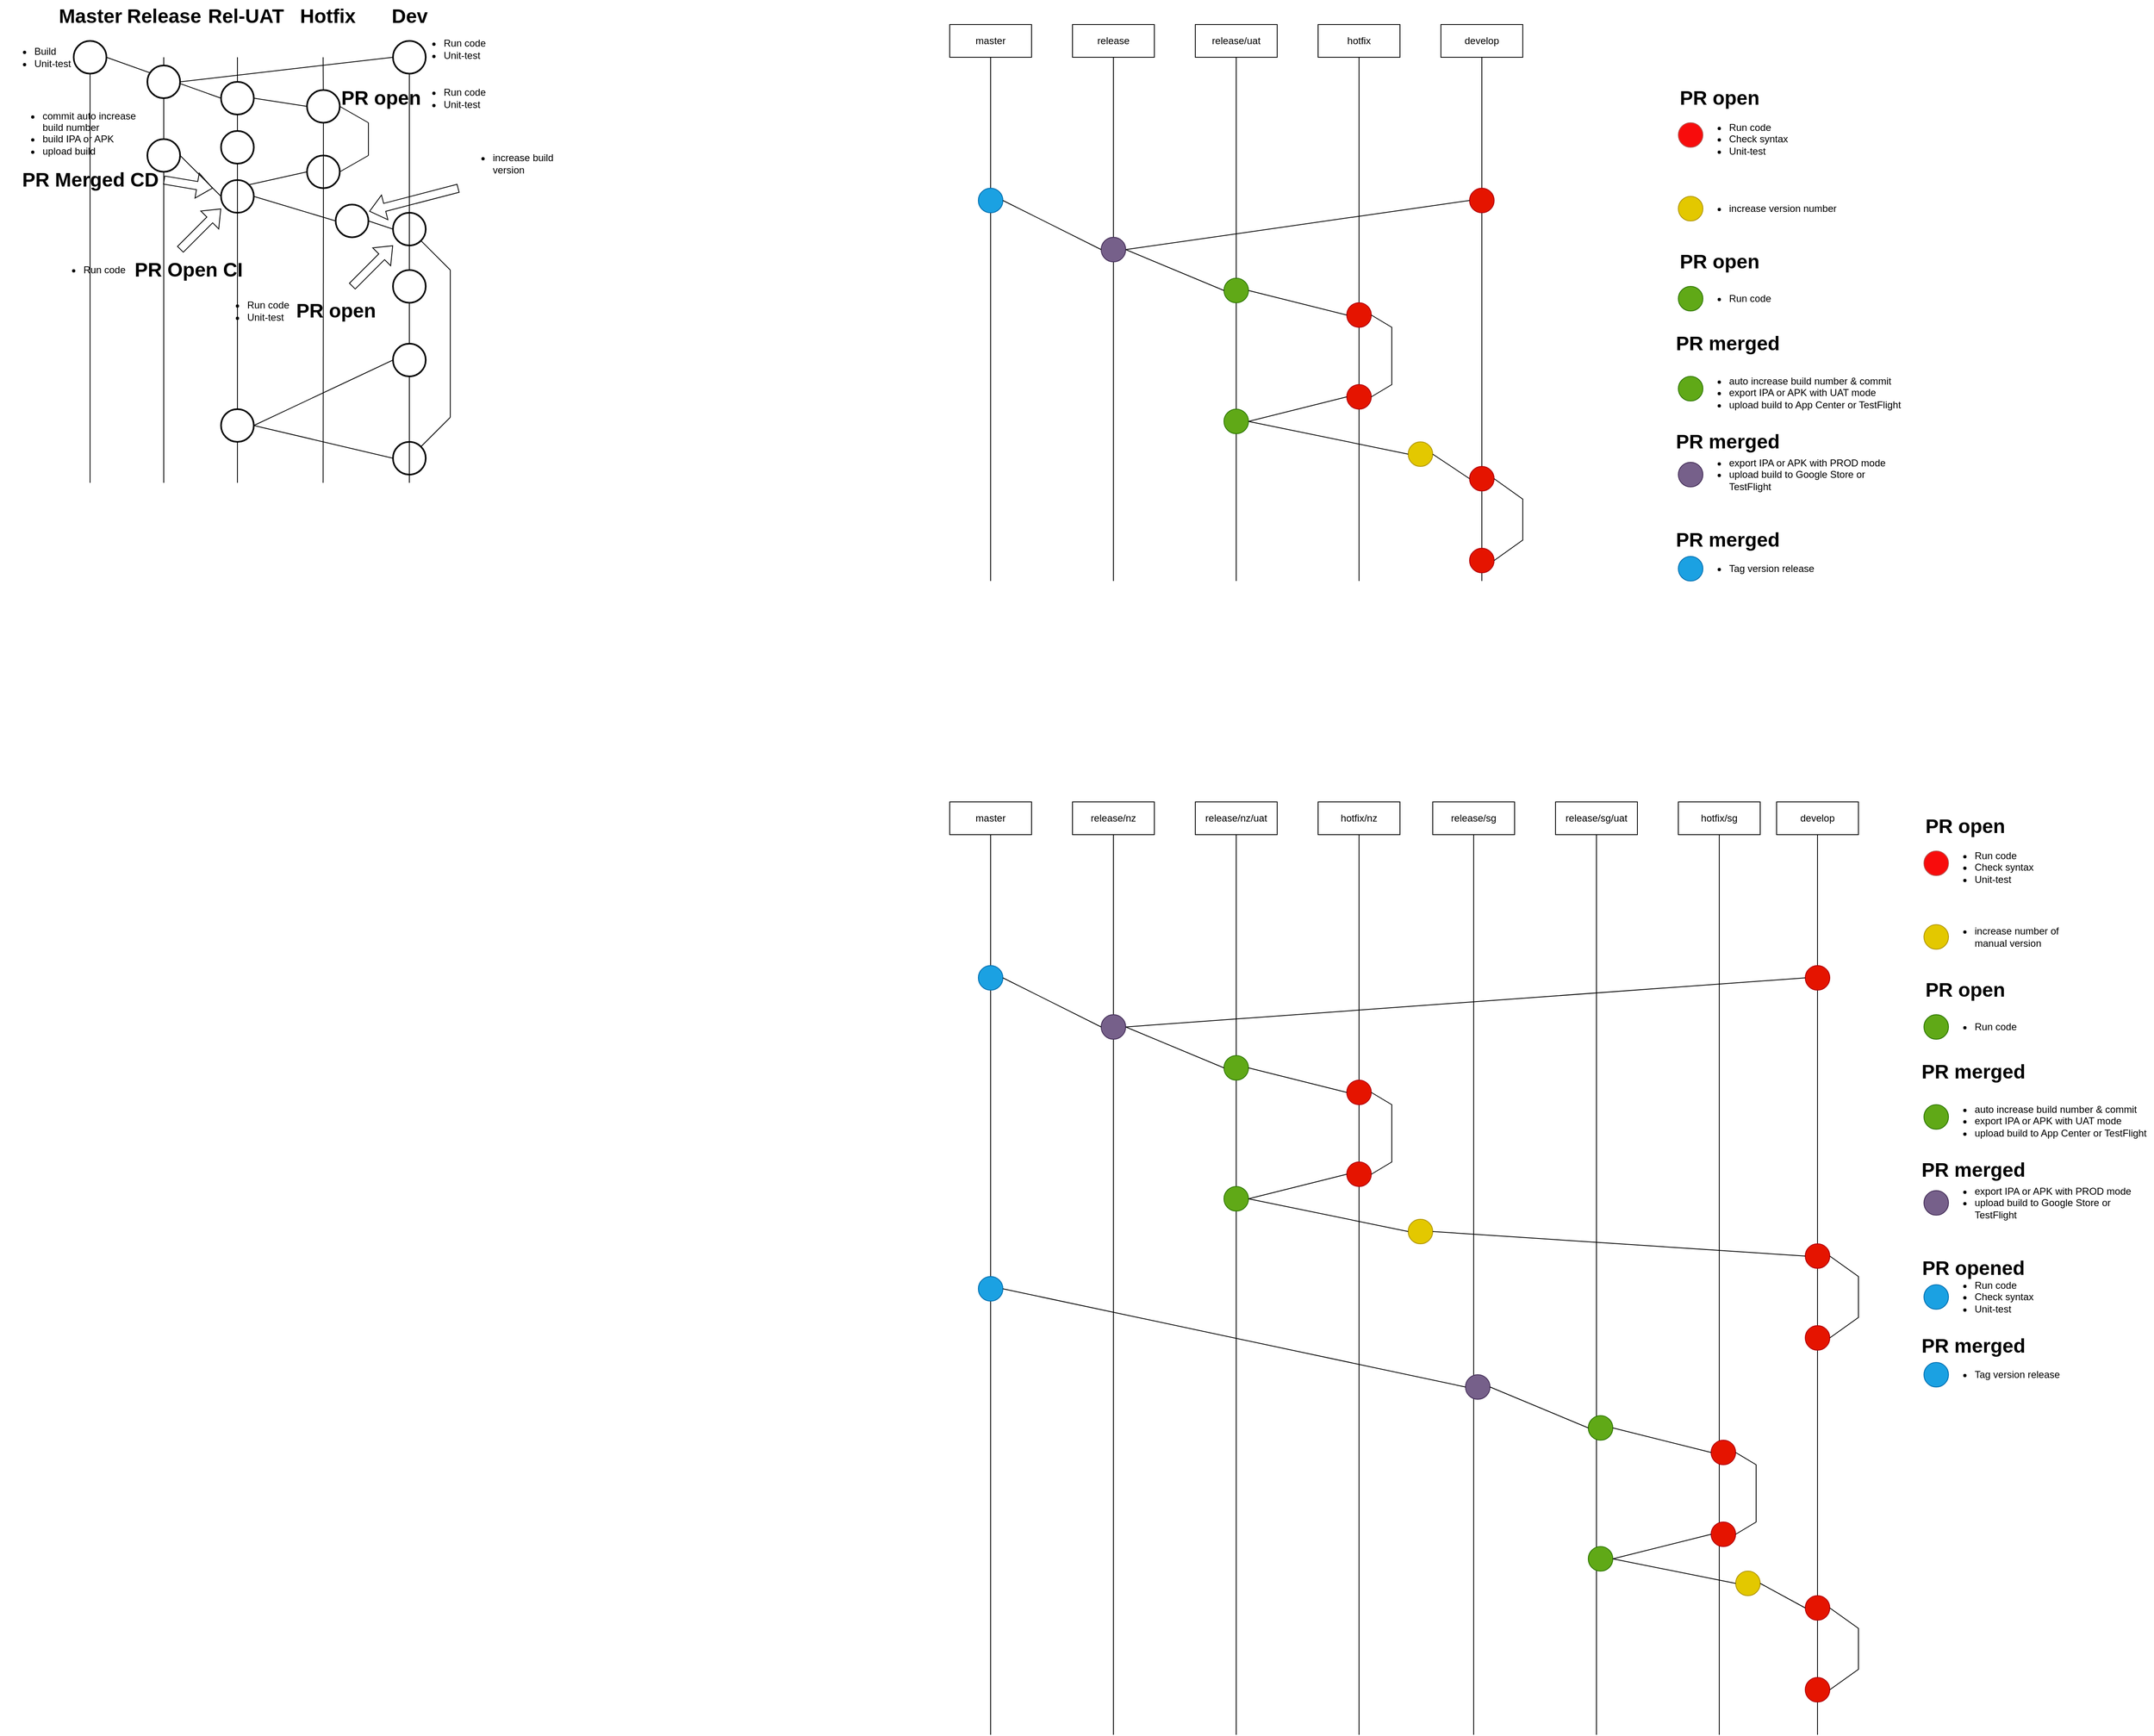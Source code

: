 <mxfile version="20.8.1" type="github">
  <diagram id="7olzs_kBj5gDj3YCIUBi" name="Page-1">
    <mxGraphModel dx="1580" dy="911" grid="1" gridSize="10" guides="1" tooltips="1" connect="1" arrows="1" fold="1" page="1" pageScale="1" pageWidth="850" pageHeight="1100" math="0" shadow="0">
      <root>
        <mxCell id="0" />
        <mxCell id="1" parent="0" />
        <mxCell id="zy03fbxR4LwcgkZKwgIC-2" value="" style="endArrow=none;html=1;rounded=0;startArrow=none;" edge="1" parent="1" source="zy03fbxR4LwcgkZKwgIC-43" target="zy03fbxR4LwcgkZKwgIC-47">
          <mxGeometry width="50" height="50" relative="1" as="geometry">
            <mxPoint x="530" y="720" as="sourcePoint" />
            <mxPoint x="530" y="200" as="targetPoint" />
          </mxGeometry>
        </mxCell>
        <mxCell id="zy03fbxR4LwcgkZKwgIC-3" value="" style="endArrow=none;html=1;rounded=0;" edge="1" parent="1">
          <mxGeometry width="50" height="50" relative="1" as="geometry">
            <mxPoint x="530" y="690" as="sourcePoint" />
            <mxPoint x="580" y="640" as="targetPoint" />
          </mxGeometry>
        </mxCell>
        <mxCell id="zy03fbxR4LwcgkZKwgIC-4" value="" style="endArrow=none;html=1;rounded=0;" edge="1" parent="1">
          <mxGeometry width="50" height="50" relative="1" as="geometry">
            <mxPoint x="580" y="640" as="sourcePoint" />
            <mxPoint x="580" y="460" as="targetPoint" />
          </mxGeometry>
        </mxCell>
        <mxCell id="zy03fbxR4LwcgkZKwgIC-5" value="" style="endArrow=none;html=1;rounded=0;startArrow=none;" edge="1" parent="1" source="zy03fbxR4LwcgkZKwgIC-22">
          <mxGeometry width="50" height="50" relative="1" as="geometry">
            <mxPoint x="580" y="460" as="sourcePoint" />
            <mxPoint x="530" y="410" as="targetPoint" />
          </mxGeometry>
        </mxCell>
        <mxCell id="zy03fbxR4LwcgkZKwgIC-6" value="Dev" style="text;strokeColor=none;fillColor=none;html=1;fontSize=24;fontStyle=1;verticalAlign=middle;align=center;" vertex="1" parent="1">
          <mxGeometry x="480" y="130" width="100" height="40" as="geometry" />
        </mxCell>
        <mxCell id="zy03fbxR4LwcgkZKwgIC-7" value="Release" style="text;strokeColor=none;fillColor=none;html=1;fontSize=24;fontStyle=1;verticalAlign=middle;align=center;" vertex="1" parent="1">
          <mxGeometry x="180" y="130" width="100" height="40" as="geometry" />
        </mxCell>
        <mxCell id="zy03fbxR4LwcgkZKwgIC-15" value="" style="strokeWidth=2;html=1;shape=mxgraph.flowchart.start_2;whiteSpace=wrap;" vertex="1" parent="1">
          <mxGeometry x="300" y="350" width="40" height="40" as="geometry" />
        </mxCell>
        <mxCell id="zy03fbxR4LwcgkZKwgIC-18" value="" style="endArrow=none;html=1;rounded=0;" edge="1" parent="1">
          <mxGeometry width="50" height="50" relative="1" as="geometry">
            <mxPoint x="320" y="720" as="sourcePoint" />
            <mxPoint x="320" y="200" as="targetPoint" />
          </mxGeometry>
        </mxCell>
        <mxCell id="zy03fbxR4LwcgkZKwgIC-17" value="" style="strokeWidth=2;html=1;shape=mxgraph.flowchart.start_2;whiteSpace=wrap;" vertex="1" parent="1">
          <mxGeometry x="300" y="230" width="40" height="40" as="geometry" />
        </mxCell>
        <mxCell id="zy03fbxR4LwcgkZKwgIC-20" value="Master" style="text;strokeColor=none;fillColor=none;html=1;fontSize=24;fontStyle=1;verticalAlign=middle;align=center;" vertex="1" parent="1">
          <mxGeometry x="90" y="130" width="100" height="40" as="geometry" />
        </mxCell>
        <mxCell id="zy03fbxR4LwcgkZKwgIC-23" value="" style="endArrow=none;html=1;rounded=0;entryX=0.855;entryY=0.855;entryDx=0;entryDy=0;entryPerimeter=0;" edge="1" parent="1" target="zy03fbxR4LwcgkZKwgIC-22">
          <mxGeometry width="50" height="50" relative="1" as="geometry">
            <mxPoint x="580" y="460" as="sourcePoint" />
            <mxPoint x="530" y="410" as="targetPoint" />
          </mxGeometry>
        </mxCell>
        <mxCell id="zy03fbxR4LwcgkZKwgIC-22" value="" style="strokeWidth=2;html=1;shape=mxgraph.flowchart.start_2;whiteSpace=wrap;" vertex="1" parent="1">
          <mxGeometry x="510" y="390" width="40" height="40" as="geometry" />
        </mxCell>
        <mxCell id="zy03fbxR4LwcgkZKwgIC-24" value="" style="shape=flexArrow;endArrow=classic;html=1;rounded=0;" edge="1" parent="1" target="zy03fbxR4LwcgkZKwgIC-22">
          <mxGeometry width="50" height="50" relative="1" as="geometry">
            <mxPoint x="460" y="480" as="sourcePoint" />
            <mxPoint x="425" y="430" as="targetPoint" />
          </mxGeometry>
        </mxCell>
        <mxCell id="zy03fbxR4LwcgkZKwgIC-25" value="" style="shape=flexArrow;endArrow=classic;html=1;rounded=0;" edge="1" parent="1">
          <mxGeometry width="50" height="50" relative="1" as="geometry">
            <mxPoint x="250" y="435" as="sourcePoint" />
            <mxPoint x="300" y="385" as="targetPoint" />
          </mxGeometry>
        </mxCell>
        <mxCell id="zy03fbxR4LwcgkZKwgIC-26" value="" style="shape=flexArrow;endArrow=classic;html=1;rounded=0;" edge="1" parent="1">
          <mxGeometry x="-0.9" y="25" width="50" height="50" relative="1" as="geometry">
            <mxPoint x="230" y="350" as="sourcePoint" />
            <mxPoint x="290" y="360" as="targetPoint" />
            <mxPoint as="offset" />
          </mxGeometry>
        </mxCell>
        <mxCell id="zy03fbxR4LwcgkZKwgIC-28" value="PR Open CI" style="text;strokeColor=none;fillColor=none;html=1;fontSize=24;fontStyle=1;verticalAlign=middle;align=center;" vertex="1" parent="1">
          <mxGeometry x="210" y="440" width="100" height="40" as="geometry" />
        </mxCell>
        <mxCell id="zy03fbxR4LwcgkZKwgIC-29" value="PR open" style="text;strokeColor=none;fillColor=none;html=1;fontSize=24;fontStyle=1;verticalAlign=middle;align=center;" vertex="1" parent="1">
          <mxGeometry x="390" y="490" width="100" height="40" as="geometry" />
        </mxCell>
        <mxCell id="zy03fbxR4LwcgkZKwgIC-30" value="PR Merged CD" style="text;strokeColor=none;fillColor=none;html=1;fontSize=24;fontStyle=1;verticalAlign=middle;align=center;" vertex="1" parent="1">
          <mxGeometry x="90" y="330" width="100" height="40" as="geometry" />
        </mxCell>
        <mxCell id="zy03fbxR4LwcgkZKwgIC-34" value="&lt;ul&gt;&lt;li&gt;Run code&lt;/li&gt;&lt;/ul&gt;" style="text;strokeColor=none;fillColor=none;html=1;whiteSpace=wrap;verticalAlign=middle;overflow=hidden;" vertex="1" parent="1">
          <mxGeometry x="90" y="420" width="100" height="80" as="geometry" />
        </mxCell>
        <mxCell id="zy03fbxR4LwcgkZKwgIC-35" value="&lt;ul&gt;&lt;li&gt;commit auto increase build number&lt;/li&gt;&lt;li&gt;build IPA or APK&amp;nbsp;&lt;/li&gt;&lt;li&gt;upload build&lt;/li&gt;&lt;/ul&gt;" style="text;strokeColor=none;fillColor=none;html=1;whiteSpace=wrap;verticalAlign=middle;overflow=hidden;" vertex="1" parent="1">
          <mxGeometry x="40" y="250" width="160" height="80" as="geometry" />
        </mxCell>
        <mxCell id="zy03fbxR4LwcgkZKwgIC-38" value="" style="endArrow=none;html=1;rounded=0;exitX=0;exitY=0.5;exitDx=0;exitDy=0;exitPerimeter=0;entryX=1;entryY=0.5;entryDx=0;entryDy=0;entryPerimeter=0;" edge="1" parent="1" source="zy03fbxR4LwcgkZKwgIC-72" target="zy03fbxR4LwcgkZKwgIC-15">
          <mxGeometry width="50" height="50" relative="1" as="geometry">
            <mxPoint x="405" y="400" as="sourcePoint" />
            <mxPoint x="450" y="350" as="targetPoint" />
          </mxGeometry>
        </mxCell>
        <mxCell id="zy03fbxR4LwcgkZKwgIC-39" value="" style="shape=flexArrow;endArrow=classic;html=1;rounded=0;entryX=1.025;entryY=0.208;entryDx=0;entryDy=0;entryPerimeter=0;" edge="1" parent="1" source="zy03fbxR4LwcgkZKwgIC-40" target="zy03fbxR4LwcgkZKwgIC-72">
          <mxGeometry width="50" height="50" relative="1" as="geometry">
            <mxPoint x="580" y="310" as="sourcePoint" />
            <mxPoint x="680" y="440" as="targetPoint" />
            <Array as="points">
              <mxPoint x="590" y="360" />
            </Array>
          </mxGeometry>
        </mxCell>
        <mxCell id="zy03fbxR4LwcgkZKwgIC-40" value="&lt;ul&gt;&lt;li&gt;increase build version&amp;nbsp;&lt;/li&gt;&lt;/ul&gt;" style="text;strokeColor=none;fillColor=none;html=1;whiteSpace=wrap;verticalAlign=middle;overflow=hidden;" vertex="1" parent="1">
          <mxGeometry x="590" y="290" width="140" height="80" as="geometry" />
        </mxCell>
        <mxCell id="zy03fbxR4LwcgkZKwgIC-41" value="" style="endArrow=none;html=1;rounded=0;entryX=0;entryY=0.5;entryDx=0;entryDy=0;entryPerimeter=0;exitX=1;exitY=0.5;exitDx=0;exitDy=0;exitPerimeter=0;" edge="1" parent="1" source="zy03fbxR4LwcgkZKwgIC-82" target="zy03fbxR4LwcgkZKwgIC-43">
          <mxGeometry width="50" height="50" relative="1" as="geometry">
            <mxPoint x="340" y="230" as="sourcePoint" />
            <mxPoint x="440" y="200" as="targetPoint" />
            <Array as="points" />
          </mxGeometry>
        </mxCell>
        <mxCell id="zy03fbxR4LwcgkZKwgIC-42" value="" style="endArrow=none;html=1;rounded=0;exitX=1;exitY=0.5;exitDx=0;exitDy=0;exitPerimeter=0;entryX=0;entryY=0.5;entryDx=0;entryDy=0;entryPerimeter=0;" edge="1" parent="1" source="zy03fbxR4LwcgkZKwgIC-45" target="zy03fbxR4LwcgkZKwgIC-17">
          <mxGeometry width="50" height="50" relative="1" as="geometry">
            <mxPoint x="200" y="200" as="sourcePoint" />
            <mxPoint x="300" y="230" as="targetPoint" />
          </mxGeometry>
        </mxCell>
        <mxCell id="zy03fbxR4LwcgkZKwgIC-44" value="" style="endArrow=none;html=1;rounded=0;startArrow=none;" edge="1" parent="1" source="zy03fbxR4LwcgkZKwgIC-54" target="zy03fbxR4LwcgkZKwgIC-43">
          <mxGeometry width="50" height="50" relative="1" as="geometry">
            <mxPoint x="530" y="720" as="sourcePoint" />
            <mxPoint x="530" y="200" as="targetPoint" />
          </mxGeometry>
        </mxCell>
        <mxCell id="zy03fbxR4LwcgkZKwgIC-43" value="" style="strokeWidth=2;html=1;shape=mxgraph.flowchart.start_2;whiteSpace=wrap;" vertex="1" parent="1">
          <mxGeometry x="510" y="180" width="40" height="40" as="geometry" />
        </mxCell>
        <mxCell id="zy03fbxR4LwcgkZKwgIC-46" value="" style="endArrow=none;html=1;rounded=0;" edge="1" parent="1" target="zy03fbxR4LwcgkZKwgIC-45">
          <mxGeometry width="50" height="50" relative="1" as="geometry">
            <mxPoint x="140" y="720" as="sourcePoint" />
            <mxPoint x="140" y="200" as="targetPoint" />
          </mxGeometry>
        </mxCell>
        <mxCell id="zy03fbxR4LwcgkZKwgIC-45" value="" style="strokeWidth=2;html=1;shape=mxgraph.flowchart.start_2;whiteSpace=wrap;" vertex="1" parent="1">
          <mxGeometry x="120" y="180" width="40" height="40" as="geometry" />
        </mxCell>
        <mxCell id="zy03fbxR4LwcgkZKwgIC-47" value="&lt;ul&gt;&lt;li&gt;Run code&lt;/li&gt;&lt;li&gt;Unit-test&lt;/li&gt;&lt;/ul&gt;" style="text;strokeColor=none;fillColor=none;html=1;whiteSpace=wrap;verticalAlign=middle;overflow=hidden;" vertex="1" parent="1">
          <mxGeometry x="530" y="150" width="100" height="80" as="geometry" />
        </mxCell>
        <mxCell id="zy03fbxR4LwcgkZKwgIC-52" value="" style="strokeWidth=2;html=1;shape=mxgraph.flowchart.start_2;whiteSpace=wrap;" vertex="1" parent="1">
          <mxGeometry x="510" y="670" width="40" height="40" as="geometry" />
        </mxCell>
        <mxCell id="zy03fbxR4LwcgkZKwgIC-53" value="" style="strokeWidth=2;html=1;shape=mxgraph.flowchart.start_2;whiteSpace=wrap;" vertex="1" parent="1">
          <mxGeometry x="300" y="630" width="40" height="40" as="geometry" />
        </mxCell>
        <mxCell id="zy03fbxR4LwcgkZKwgIC-55" value="" style="endArrow=none;html=1;rounded=0;" edge="1" parent="1" target="zy03fbxR4LwcgkZKwgIC-54">
          <mxGeometry width="50" height="50" relative="1" as="geometry">
            <mxPoint x="530" y="720" as="sourcePoint" />
            <mxPoint x="530" y="220" as="targetPoint" />
          </mxGeometry>
        </mxCell>
        <mxCell id="zy03fbxR4LwcgkZKwgIC-54" value="" style="strokeWidth=2;html=1;shape=mxgraph.flowchart.start_2;whiteSpace=wrap;" vertex="1" parent="1">
          <mxGeometry x="510" y="550" width="40" height="40" as="geometry" />
        </mxCell>
        <mxCell id="zy03fbxR4LwcgkZKwgIC-56" value="" style="strokeWidth=2;html=1;shape=mxgraph.flowchart.start_2;whiteSpace=wrap;" vertex="1" parent="1">
          <mxGeometry x="510" y="460" width="40" height="40" as="geometry" />
        </mxCell>
        <mxCell id="zy03fbxR4LwcgkZKwgIC-57" value="" style="endArrow=none;html=1;rounded=0;entryX=0;entryY=0.5;entryDx=0;entryDy=0;entryPerimeter=0;" edge="1" parent="1" target="zy03fbxR4LwcgkZKwgIC-52">
          <mxGeometry width="50" height="50" relative="1" as="geometry">
            <mxPoint x="340" y="650" as="sourcePoint" />
            <mxPoint x="410.711" y="650" as="targetPoint" />
          </mxGeometry>
        </mxCell>
        <mxCell id="zy03fbxR4LwcgkZKwgIC-58" value="" style="endArrow=none;html=1;rounded=0;exitX=1;exitY=0.5;exitDx=0;exitDy=0;exitPerimeter=0;entryX=0;entryY=0.5;entryDx=0;entryDy=0;entryPerimeter=0;" edge="1" parent="1" source="zy03fbxR4LwcgkZKwgIC-53" target="zy03fbxR4LwcgkZKwgIC-54">
          <mxGeometry width="50" height="50" relative="1" as="geometry">
            <mxPoint x="340" y="610" as="sourcePoint" />
            <mxPoint x="390" y="560" as="targetPoint" />
          </mxGeometry>
        </mxCell>
        <mxCell id="zy03fbxR4LwcgkZKwgIC-59" value="&lt;ul&gt;&lt;li&gt;Run code&lt;/li&gt;&lt;li&gt;Unit-test&lt;/li&gt;&lt;/ul&gt;" style="text;strokeColor=none;fillColor=none;html=1;whiteSpace=wrap;verticalAlign=middle;overflow=hidden;" vertex="1" parent="1">
          <mxGeometry x="290" y="470" width="100" height="80" as="geometry" />
        </mxCell>
        <mxCell id="zy03fbxR4LwcgkZKwgIC-61" value="" style="endArrow=none;html=1;rounded=0;startArrow=none;" edge="1" parent="1" source="zy03fbxR4LwcgkZKwgIC-67">
          <mxGeometry width="50" height="50" relative="1" as="geometry">
            <mxPoint x="424.67" y="720" as="sourcePoint" />
            <mxPoint x="424.67" y="200" as="targetPoint" />
          </mxGeometry>
        </mxCell>
        <mxCell id="zy03fbxR4LwcgkZKwgIC-62" value="Hotfix" style="text;strokeColor=none;fillColor=none;html=1;fontSize=24;fontStyle=1;verticalAlign=middle;align=center;" vertex="1" parent="1">
          <mxGeometry x="380" y="130" width="100" height="40" as="geometry" />
        </mxCell>
        <mxCell id="zy03fbxR4LwcgkZKwgIC-63" value="" style="endArrow=none;html=1;rounded=0;" edge="1" parent="1">
          <mxGeometry width="50" height="50" relative="1" as="geometry">
            <mxPoint x="424.67" y="720" as="sourcePoint" />
            <mxPoint x="424.979" y="420" as="targetPoint" />
          </mxGeometry>
        </mxCell>
        <mxCell id="zy03fbxR4LwcgkZKwgIC-64" value="" style="strokeWidth=2;html=1;shape=mxgraph.flowchart.start_2;whiteSpace=wrap;" vertex="1" parent="1">
          <mxGeometry x="405" y="320" width="40" height="40" as="geometry" />
        </mxCell>
        <mxCell id="zy03fbxR4LwcgkZKwgIC-65" value="" style="endArrow=none;html=1;rounded=0;exitX=0.855;exitY=0.145;exitDx=0;exitDy=0;exitPerimeter=0;entryX=0;entryY=0.5;entryDx=0;entryDy=0;entryPerimeter=0;" edge="1" parent="1" source="zy03fbxR4LwcgkZKwgIC-15" target="zy03fbxR4LwcgkZKwgIC-64">
          <mxGeometry width="50" height="50" relative="1" as="geometry">
            <mxPoint x="400" y="380" as="sourcePoint" />
            <mxPoint x="450" y="330" as="targetPoint" />
          </mxGeometry>
        </mxCell>
        <mxCell id="zy03fbxR4LwcgkZKwgIC-66" value="" style="endArrow=none;html=1;rounded=0;exitX=1;exitY=0.5;exitDx=0;exitDy=0;exitPerimeter=0;" edge="1" parent="1" source="zy03fbxR4LwcgkZKwgIC-64">
          <mxGeometry width="50" height="50" relative="1" as="geometry">
            <mxPoint x="445" y="340" as="sourcePoint" />
            <mxPoint x="480" y="320" as="targetPoint" />
          </mxGeometry>
        </mxCell>
        <mxCell id="zy03fbxR4LwcgkZKwgIC-68" value="" style="endArrow=none;html=1;rounded=0;startArrow=none;" edge="1" parent="1" target="zy03fbxR4LwcgkZKwgIC-67">
          <mxGeometry width="50" height="50" relative="1" as="geometry">
            <mxPoint x="425" y="420" as="sourcePoint" />
            <mxPoint x="424.67" y="200" as="targetPoint" />
          </mxGeometry>
        </mxCell>
        <mxCell id="zy03fbxR4LwcgkZKwgIC-67" value="" style="strokeWidth=2;html=1;shape=mxgraph.flowchart.start_2;whiteSpace=wrap;" vertex="1" parent="1">
          <mxGeometry x="405" y="240" width="40" height="40" as="geometry" />
        </mxCell>
        <mxCell id="zy03fbxR4LwcgkZKwgIC-69" value="" style="endArrow=none;html=1;rounded=0;" edge="1" parent="1">
          <mxGeometry width="50" height="50" relative="1" as="geometry">
            <mxPoint x="480" y="320" as="sourcePoint" />
            <mxPoint x="480" y="280" as="targetPoint" />
          </mxGeometry>
        </mxCell>
        <mxCell id="zy03fbxR4LwcgkZKwgIC-70" value="" style="endArrow=none;html=1;rounded=0;entryX=1;entryY=0.5;entryDx=0;entryDy=0;entryPerimeter=0;" edge="1" parent="1" target="zy03fbxR4LwcgkZKwgIC-67">
          <mxGeometry width="50" height="50" relative="1" as="geometry">
            <mxPoint x="480" y="280" as="sourcePoint" />
            <mxPoint x="530" y="230" as="targetPoint" />
          </mxGeometry>
        </mxCell>
        <mxCell id="zy03fbxR4LwcgkZKwgIC-72" value="" style="strokeWidth=2;html=1;shape=mxgraph.flowchart.start_2;whiteSpace=wrap;" vertex="1" parent="1">
          <mxGeometry x="440" y="380" width="40" height="40" as="geometry" />
        </mxCell>
        <mxCell id="zy03fbxR4LwcgkZKwgIC-73" value="" style="endArrow=none;html=1;rounded=0;exitX=0;exitY=0.5;exitDx=0;exitDy=0;exitPerimeter=0;entryX=1;entryY=0.5;entryDx=0;entryDy=0;entryPerimeter=0;" edge="1" parent="1" source="zy03fbxR4LwcgkZKwgIC-22" target="zy03fbxR4LwcgkZKwgIC-72">
          <mxGeometry width="50" height="50" relative="1" as="geometry">
            <mxPoint x="400" y="380" as="sourcePoint" />
            <mxPoint x="450" y="330" as="targetPoint" />
          </mxGeometry>
        </mxCell>
        <mxCell id="zy03fbxR4LwcgkZKwgIC-74" value="PR open" style="text;strokeColor=none;fillColor=none;html=1;fontSize=24;fontStyle=1;verticalAlign=middle;align=center;" vertex="1" parent="1">
          <mxGeometry x="445" y="230" width="100" height="40" as="geometry" />
        </mxCell>
        <mxCell id="zy03fbxR4LwcgkZKwgIC-75" value="&lt;ul&gt;&lt;li&gt;Run code&lt;/li&gt;&lt;li&gt;Unit-test&lt;/li&gt;&lt;/ul&gt;" style="text;strokeColor=none;fillColor=none;html=1;whiteSpace=wrap;verticalAlign=middle;overflow=hidden;" vertex="1" parent="1">
          <mxGeometry x="530" y="210" width="100" height="80" as="geometry" />
        </mxCell>
        <mxCell id="zy03fbxR4LwcgkZKwgIC-76" value="" style="strokeWidth=2;html=1;shape=mxgraph.flowchart.start_2;whiteSpace=wrap;" vertex="1" parent="1">
          <mxGeometry x="300" y="290" width="40" height="40" as="geometry" />
        </mxCell>
        <mxCell id="zy03fbxR4LwcgkZKwgIC-78" value="" style="endArrow=none;html=1;rounded=0;exitX=1;exitY=0.5;exitDx=0;exitDy=0;exitPerimeter=0;entryX=0;entryY=0.5;entryDx=0;entryDy=0;entryPerimeter=0;" edge="1" parent="1" source="zy03fbxR4LwcgkZKwgIC-17" target="zy03fbxR4LwcgkZKwgIC-67">
          <mxGeometry width="50" height="50" relative="1" as="geometry">
            <mxPoint x="350" y="310" as="sourcePoint" />
            <mxPoint x="400" y="260" as="targetPoint" />
          </mxGeometry>
        </mxCell>
        <mxCell id="zy03fbxR4LwcgkZKwgIC-79" value="" style="endArrow=none;html=1;rounded=0;startArrow=none;" edge="1" parent="1" source="zy03fbxR4LwcgkZKwgIC-84">
          <mxGeometry width="50" height="50" relative="1" as="geometry">
            <mxPoint x="230" y="720" as="sourcePoint" />
            <mxPoint x="230" y="200" as="targetPoint" />
          </mxGeometry>
        </mxCell>
        <mxCell id="zy03fbxR4LwcgkZKwgIC-80" value="Rel-UAT" style="text;strokeColor=none;fillColor=none;html=1;fontSize=24;fontStyle=1;verticalAlign=middle;align=center;" vertex="1" parent="1">
          <mxGeometry x="280" y="130" width="100" height="40" as="geometry" />
        </mxCell>
        <mxCell id="zy03fbxR4LwcgkZKwgIC-82" value="" style="strokeWidth=2;html=1;shape=mxgraph.flowchart.start_2;whiteSpace=wrap;" vertex="1" parent="1">
          <mxGeometry x="210" y="210" width="40" height="40" as="geometry" />
        </mxCell>
        <mxCell id="zy03fbxR4LwcgkZKwgIC-83" value="&lt;ul&gt;&lt;li&gt;Build&lt;/li&gt;&lt;li&gt;Unit-test&lt;/li&gt;&lt;/ul&gt;" style="text;strokeColor=none;fillColor=none;html=1;whiteSpace=wrap;verticalAlign=middle;overflow=hidden;" vertex="1" parent="1">
          <mxGeometry x="30" y="160" width="100" height="80" as="geometry" />
        </mxCell>
        <mxCell id="zy03fbxR4LwcgkZKwgIC-85" value="" style="endArrow=none;html=1;rounded=0;" edge="1" parent="1" target="zy03fbxR4LwcgkZKwgIC-84">
          <mxGeometry width="50" height="50" relative="1" as="geometry">
            <mxPoint x="230" y="720" as="sourcePoint" />
            <mxPoint x="230" y="200" as="targetPoint" />
          </mxGeometry>
        </mxCell>
        <mxCell id="zy03fbxR4LwcgkZKwgIC-84" value="" style="strokeWidth=2;html=1;shape=mxgraph.flowchart.start_2;whiteSpace=wrap;" vertex="1" parent="1">
          <mxGeometry x="210" y="300" width="40" height="40" as="geometry" />
        </mxCell>
        <mxCell id="zy03fbxR4LwcgkZKwgIC-86" value="" style="endArrow=none;html=1;rounded=0;entryX=0;entryY=0.5;entryDx=0;entryDy=0;entryPerimeter=0;exitX=1;exitY=0.5;exitDx=0;exitDy=0;exitPerimeter=0;" edge="1" parent="1" source="zy03fbxR4LwcgkZKwgIC-84" target="zy03fbxR4LwcgkZKwgIC-15">
          <mxGeometry width="50" height="50" relative="1" as="geometry">
            <mxPoint x="250" y="410" as="sourcePoint" />
            <mxPoint x="300" y="360" as="targetPoint" />
          </mxGeometry>
        </mxCell>
        <mxCell id="zy03fbxR4LwcgkZKwgIC-88" value="develop" style="shape=umlLifeline;perimeter=lifelinePerimeter;whiteSpace=wrap;html=1;container=1;collapsible=0;recursiveResize=0;outlineConnect=0;lifelineDashed=0;" vertex="1" parent="1">
          <mxGeometry x="1790" y="160" width="100" height="680" as="geometry" />
        </mxCell>
        <mxCell id="zy03fbxR4LwcgkZKwgIC-93" value="" style="ellipse;whiteSpace=wrap;html=1;aspect=fixed;fillColor=#e51400;fontColor=#ffffff;strokeColor=#B20000;" vertex="1" parent="zy03fbxR4LwcgkZKwgIC-88">
          <mxGeometry x="35" y="640" width="30" height="30" as="geometry" />
        </mxCell>
        <mxCell id="zy03fbxR4LwcgkZKwgIC-95" value="" style="ellipse;whiteSpace=wrap;html=1;aspect=fixed;fillColor=#e51400;fontColor=#ffffff;strokeColor=#B20000;" vertex="1" parent="zy03fbxR4LwcgkZKwgIC-88">
          <mxGeometry x="35" y="540" width="30" height="30" as="geometry" />
        </mxCell>
        <mxCell id="zy03fbxR4LwcgkZKwgIC-96" value="" style="endArrow=none;html=1;rounded=0;entryX=1;entryY=0.5;entryDx=0;entryDy=0;exitX=1;exitY=0.5;exitDx=0;exitDy=0;" edge="1" parent="zy03fbxR4LwcgkZKwgIC-88" source="zy03fbxR4LwcgkZKwgIC-93" target="zy03fbxR4LwcgkZKwgIC-95">
          <mxGeometry width="50" height="50" relative="1" as="geometry">
            <mxPoint x="110" y="690" as="sourcePoint" />
            <mxPoint x="120" y="590" as="targetPoint" />
            <Array as="points">
              <mxPoint x="100" y="630" />
              <mxPoint x="100" y="580" />
            </Array>
          </mxGeometry>
        </mxCell>
        <mxCell id="zy03fbxR4LwcgkZKwgIC-110" value="" style="ellipse;whiteSpace=wrap;html=1;aspect=fixed;fillColor=#e51400;fontColor=#ffffff;strokeColor=#B20000;" vertex="1" parent="zy03fbxR4LwcgkZKwgIC-88">
          <mxGeometry x="35" y="200" width="30" height="30" as="geometry" />
        </mxCell>
        <mxCell id="zy03fbxR4LwcgkZKwgIC-89" value="hotfix" style="shape=umlLifeline;perimeter=lifelinePerimeter;whiteSpace=wrap;html=1;container=1;collapsible=0;recursiveResize=0;outlineConnect=0;lifelineDashed=0;" vertex="1" parent="1">
          <mxGeometry x="1640" y="160" width="100" height="680" as="geometry" />
        </mxCell>
        <mxCell id="zy03fbxR4LwcgkZKwgIC-102" value="" style="ellipse;whiteSpace=wrap;html=1;aspect=fixed;fillColor=#e51400;fontColor=#ffffff;strokeColor=#B20000;" vertex="1" parent="zy03fbxR4LwcgkZKwgIC-89">
          <mxGeometry x="35" y="440" width="30" height="30" as="geometry" />
        </mxCell>
        <mxCell id="zy03fbxR4LwcgkZKwgIC-104" value="" style="ellipse;whiteSpace=wrap;html=1;aspect=fixed;fillColor=#e51400;fontColor=#ffffff;strokeColor=#B20000;" vertex="1" parent="zy03fbxR4LwcgkZKwgIC-89">
          <mxGeometry x="35" y="340" width="30" height="30" as="geometry" />
        </mxCell>
        <mxCell id="zy03fbxR4LwcgkZKwgIC-105" value="" style="endArrow=none;html=1;rounded=0;entryX=1;entryY=0.5;entryDx=0;entryDy=0;exitX=1;exitY=0.5;exitDx=0;exitDy=0;" edge="1" parent="zy03fbxR4LwcgkZKwgIC-89" source="zy03fbxR4LwcgkZKwgIC-104" target="zy03fbxR4LwcgkZKwgIC-102">
          <mxGeometry width="50" height="50" relative="1" as="geometry">
            <mxPoint x="110" y="350" as="sourcePoint" />
            <mxPoint x="90" y="440" as="targetPoint" />
            <Array as="points">
              <mxPoint x="90" y="370" />
              <mxPoint x="90" y="440" />
            </Array>
          </mxGeometry>
        </mxCell>
        <mxCell id="zy03fbxR4LwcgkZKwgIC-90" value="release/uat" style="shape=umlLifeline;perimeter=lifelinePerimeter;whiteSpace=wrap;html=1;container=1;collapsible=0;recursiveResize=0;outlineConnect=0;lifelineDashed=0;" vertex="1" parent="1">
          <mxGeometry x="1490" y="160" width="100" height="680" as="geometry" />
        </mxCell>
        <mxCell id="zy03fbxR4LwcgkZKwgIC-101" value="" style="ellipse;whiteSpace=wrap;html=1;aspect=fixed;fillColor=#60a917;fontColor=#ffffff;strokeColor=#2D7600;" vertex="1" parent="zy03fbxR4LwcgkZKwgIC-90">
          <mxGeometry x="35" y="470" width="30" height="30" as="geometry" />
        </mxCell>
        <mxCell id="zy03fbxR4LwcgkZKwgIC-106" value="" style="ellipse;whiteSpace=wrap;html=1;aspect=fixed;fillColor=#60a917;fontColor=#ffffff;strokeColor=#2D7600;" vertex="1" parent="zy03fbxR4LwcgkZKwgIC-90">
          <mxGeometry x="35" y="310" width="30" height="30" as="geometry" />
        </mxCell>
        <mxCell id="zy03fbxR4LwcgkZKwgIC-91" value="release" style="shape=umlLifeline;perimeter=lifelinePerimeter;whiteSpace=wrap;html=1;container=1;collapsible=0;recursiveResize=0;outlineConnect=0;lifelineDashed=0;" vertex="1" parent="1">
          <mxGeometry x="1340" y="160" width="100" height="680" as="geometry" />
        </mxCell>
        <mxCell id="zy03fbxR4LwcgkZKwgIC-108" value="" style="ellipse;whiteSpace=wrap;html=1;aspect=fixed;fillColor=#76608a;fontColor=#ffffff;strokeColor=#432D57;" vertex="1" parent="zy03fbxR4LwcgkZKwgIC-91">
          <mxGeometry x="35" y="260" width="30" height="30" as="geometry" />
        </mxCell>
        <mxCell id="zy03fbxR4LwcgkZKwgIC-92" value="master" style="shape=umlLifeline;perimeter=lifelinePerimeter;whiteSpace=wrap;html=1;container=1;collapsible=0;recursiveResize=0;outlineConnect=0;lifelineDashed=0;" vertex="1" parent="1">
          <mxGeometry x="1190" y="160" width="100" height="680" as="geometry" />
        </mxCell>
        <mxCell id="zy03fbxR4LwcgkZKwgIC-112" value="" style="ellipse;whiteSpace=wrap;html=1;aspect=fixed;fillColor=#1ba1e2;fontColor=#ffffff;strokeColor=#006EAF;" vertex="1" parent="zy03fbxR4LwcgkZKwgIC-92">
          <mxGeometry x="35" y="200" width="30" height="30" as="geometry" />
        </mxCell>
        <mxCell id="zy03fbxR4LwcgkZKwgIC-98" value="" style="ellipse;whiteSpace=wrap;html=1;aspect=fixed;fillColor=#e3c800;fontColor=#000000;strokeColor=#B09500;" vertex="1" parent="1">
          <mxGeometry x="1750" y="670" width="30" height="30" as="geometry" />
        </mxCell>
        <mxCell id="zy03fbxR4LwcgkZKwgIC-99" value="" style="endArrow=none;html=1;rounded=0;exitX=0;exitY=0.5;exitDx=0;exitDy=0;entryX=1;entryY=0.5;entryDx=0;entryDy=0;" edge="1" parent="1" source="zy03fbxR4LwcgkZKwgIC-95" target="zy03fbxR4LwcgkZKwgIC-98">
          <mxGeometry x="0.1" y="-9" width="50" height="50" relative="1" as="geometry">
            <mxPoint x="1805" y="700" as="sourcePoint" />
            <mxPoint x="1825" y="640" as="targetPoint" />
            <mxPoint x="1" as="offset" />
          </mxGeometry>
        </mxCell>
        <mxCell id="zy03fbxR4LwcgkZKwgIC-100" value="" style="endArrow=none;html=1;rounded=0;exitX=0;exitY=0.5;exitDx=0;exitDy=0;entryX=1;entryY=0.5;entryDx=0;entryDy=0;" edge="1" parent="1" source="zy03fbxR4LwcgkZKwgIC-98" target="zy03fbxR4LwcgkZKwgIC-101">
          <mxGeometry width="50" height="50" relative="1" as="geometry">
            <mxPoint x="1720" y="530" as="sourcePoint" />
            <mxPoint x="1600" y="570" as="targetPoint" />
          </mxGeometry>
        </mxCell>
        <mxCell id="zy03fbxR4LwcgkZKwgIC-103" value="" style="endArrow=none;html=1;rounded=0;exitX=1;exitY=0.5;exitDx=0;exitDy=0;entryX=0;entryY=0.5;entryDx=0;entryDy=0;" edge="1" parent="1" source="zy03fbxR4LwcgkZKwgIC-101" target="zy03fbxR4LwcgkZKwgIC-102">
          <mxGeometry x="0.1" y="-9" width="50" height="50" relative="1" as="geometry">
            <mxPoint x="1640" y="620" as="sourcePoint" />
            <mxPoint x="1595" y="590" as="targetPoint" />
            <mxPoint x="1" as="offset" />
          </mxGeometry>
        </mxCell>
        <mxCell id="zy03fbxR4LwcgkZKwgIC-107" value="" style="endArrow=none;html=1;rounded=0;exitX=1;exitY=0.5;exitDx=0;exitDy=0;entryX=0;entryY=0.5;entryDx=0;entryDy=0;" edge="1" parent="1" source="zy03fbxR4LwcgkZKwgIC-106" target="zy03fbxR4LwcgkZKwgIC-104">
          <mxGeometry width="50" height="50" relative="1" as="geometry">
            <mxPoint x="1555" y="460" as="sourcePoint" />
            <mxPoint x="1605" y="410" as="targetPoint" />
          </mxGeometry>
        </mxCell>
        <mxCell id="zy03fbxR4LwcgkZKwgIC-109" value="" style="endArrow=none;html=1;rounded=0;exitX=1;exitY=0.5;exitDx=0;exitDy=0;entryX=0;entryY=0.5;entryDx=0;entryDy=0;" edge="1" parent="1" source="zy03fbxR4LwcgkZKwgIC-108" target="zy03fbxR4LwcgkZKwgIC-106">
          <mxGeometry width="50" height="50" relative="1" as="geometry">
            <mxPoint x="1410" y="495" as="sourcePoint" />
            <mxPoint x="1530" y="525" as="targetPoint" />
          </mxGeometry>
        </mxCell>
        <mxCell id="zy03fbxR4LwcgkZKwgIC-111" value="" style="endArrow=none;html=1;rounded=0;exitX=1;exitY=0.5;exitDx=0;exitDy=0;entryX=0;entryY=0.5;entryDx=0;entryDy=0;" edge="1" parent="1" source="zy03fbxR4LwcgkZKwgIC-108" target="zy03fbxR4LwcgkZKwgIC-110">
          <mxGeometry width="50" height="50" relative="1" as="geometry">
            <mxPoint x="1440" y="390" as="sourcePoint" />
            <mxPoint x="1560" y="440" as="targetPoint" />
          </mxGeometry>
        </mxCell>
        <mxCell id="zy03fbxR4LwcgkZKwgIC-113" value="" style="endArrow=none;html=1;rounded=0;exitX=1;exitY=0.5;exitDx=0;exitDy=0;entryX=0;entryY=0.5;entryDx=0;entryDy=0;" edge="1" parent="1" source="zy03fbxR4LwcgkZKwgIC-112" target="zy03fbxR4LwcgkZKwgIC-108">
          <mxGeometry width="50" height="50" relative="1" as="geometry">
            <mxPoint x="1270" y="330" as="sourcePoint" />
            <mxPoint x="1390" y="380" as="targetPoint" />
          </mxGeometry>
        </mxCell>
        <mxCell id="zy03fbxR4LwcgkZKwgIC-114" value="" style="ellipse;whiteSpace=wrap;html=1;aspect=fixed;fillColor=#F80C0C;strokeColor=#b85450;" vertex="1" parent="1">
          <mxGeometry x="2080" y="280" width="30" height="30" as="geometry" />
        </mxCell>
        <mxCell id="zy03fbxR4LwcgkZKwgIC-115" value="&lt;ul&gt;&lt;li&gt;Run code&lt;/li&gt;&lt;li&gt;Check syntax&lt;/li&gt;&lt;li&gt;Unit-test&lt;/li&gt;&lt;/ul&gt;" style="text;strokeColor=none;fillColor=none;html=1;whiteSpace=wrap;verticalAlign=middle;overflow=hidden;" vertex="1" parent="1">
          <mxGeometry x="2100" y="260" width="130" height="80" as="geometry" />
        </mxCell>
        <mxCell id="zy03fbxR4LwcgkZKwgIC-116" value="" style="ellipse;whiteSpace=wrap;html=1;aspect=fixed;fillColor=#e3c800;fontColor=#000000;strokeColor=#B09500;" vertex="1" parent="1">
          <mxGeometry x="2080" y="370" width="30" height="30" as="geometry" />
        </mxCell>
        <mxCell id="zy03fbxR4LwcgkZKwgIC-117" value="&lt;ul&gt;&lt;li&gt;increase version number&lt;/li&gt;&lt;/ul&gt;" style="text;strokeColor=none;fillColor=none;html=1;whiteSpace=wrap;verticalAlign=middle;overflow=hidden;" vertex="1" parent="1">
          <mxGeometry x="2100" y="345" width="175" height="80" as="geometry" />
        </mxCell>
        <mxCell id="zy03fbxR4LwcgkZKwgIC-118" value="" style="ellipse;whiteSpace=wrap;html=1;aspect=fixed;fillColor=#60a917;fontColor=#ffffff;strokeColor=#2D7600;" vertex="1" parent="1">
          <mxGeometry x="2080" y="480" width="30" height="30" as="geometry" />
        </mxCell>
        <mxCell id="zy03fbxR4LwcgkZKwgIC-119" value="&lt;ul&gt;&lt;li&gt;Run code&lt;/li&gt;&lt;/ul&gt;" style="text;strokeColor=none;fillColor=none;html=1;whiteSpace=wrap;verticalAlign=middle;overflow=hidden;" vertex="1" parent="1">
          <mxGeometry x="2100" y="455" width="162" height="80" as="geometry" />
        </mxCell>
        <mxCell id="zy03fbxR4LwcgkZKwgIC-120" value="PR open" style="text;strokeColor=none;fillColor=none;html=1;fontSize=24;fontStyle=1;verticalAlign=middle;align=center;" vertex="1" parent="1">
          <mxGeometry x="2080" y="430" width="100" height="40" as="geometry" />
        </mxCell>
        <mxCell id="zy03fbxR4LwcgkZKwgIC-121" value="PR merged" style="text;strokeColor=none;fillColor=none;html=1;fontSize=24;fontStyle=1;verticalAlign=middle;align=center;" vertex="1" parent="1">
          <mxGeometry x="2090" y="530" width="100" height="40" as="geometry" />
        </mxCell>
        <mxCell id="zy03fbxR4LwcgkZKwgIC-122" value="" style="ellipse;whiteSpace=wrap;html=1;aspect=fixed;fillColor=#60a917;fontColor=#ffffff;strokeColor=#2D7600;" vertex="1" parent="1">
          <mxGeometry x="2080" y="590" width="30" height="30" as="geometry" />
        </mxCell>
        <mxCell id="zy03fbxR4LwcgkZKwgIC-123" value="&lt;ul&gt;&lt;li&gt;auto increase build number &amp;amp; commit&lt;/li&gt;&lt;li&gt;export IPA or APK with UAT mode&lt;/li&gt;&lt;li&gt;upload build to App Center or TestFlight&lt;/li&gt;&lt;/ul&gt;" style="text;strokeColor=none;fillColor=none;html=1;whiteSpace=wrap;verticalAlign=middle;overflow=hidden;" vertex="1" parent="1">
          <mxGeometry x="2100" y="570" width="260" height="80" as="geometry" />
        </mxCell>
        <mxCell id="zy03fbxR4LwcgkZKwgIC-124" value="" style="ellipse;whiteSpace=wrap;html=1;aspect=fixed;fillColor=#76608a;fontColor=#ffffff;strokeColor=#432D57;" vertex="1" parent="1">
          <mxGeometry x="2080" y="695" width="30" height="30" as="geometry" />
        </mxCell>
        <mxCell id="zy03fbxR4LwcgkZKwgIC-125" value="&lt;ul&gt;&lt;li style=&quot;border-color: var(--border-color);&quot;&gt;export IPA or APK with PROD mode&lt;/li&gt;&lt;li style=&quot;border-color: var(--border-color);&quot;&gt;upload build to Google Store or TestFlight&lt;/li&gt;&lt;/ul&gt;" style="text;strokeColor=none;fillColor=none;html=1;whiteSpace=wrap;verticalAlign=middle;overflow=hidden;" vertex="1" parent="1">
          <mxGeometry x="2100" y="670" width="260" height="80" as="geometry" />
        </mxCell>
        <mxCell id="zy03fbxR4LwcgkZKwgIC-126" value="" style="ellipse;whiteSpace=wrap;html=1;aspect=fixed;fillColor=#1ba1e2;fontColor=#ffffff;strokeColor=#006EAF;" vertex="1" parent="1">
          <mxGeometry x="2080" y="810" width="30" height="30" as="geometry" />
        </mxCell>
        <mxCell id="zy03fbxR4LwcgkZKwgIC-127" value="&lt;ul&gt;&lt;li&gt;Tag version release&lt;/li&gt;&lt;/ul&gt;" style="text;strokeColor=none;fillColor=none;html=1;whiteSpace=wrap;verticalAlign=middle;overflow=hidden;" vertex="1" parent="1">
          <mxGeometry x="2100" y="785" width="162" height="80" as="geometry" />
        </mxCell>
        <mxCell id="zy03fbxR4LwcgkZKwgIC-128" value="develop" style="shape=umlLifeline;perimeter=lifelinePerimeter;whiteSpace=wrap;html=1;container=1;collapsible=0;recursiveResize=0;outlineConnect=0;lifelineDashed=0;" vertex="1" parent="1">
          <mxGeometry x="2200" y="1110" width="100" height="1140" as="geometry" />
        </mxCell>
        <mxCell id="zy03fbxR4LwcgkZKwgIC-129" value="" style="ellipse;whiteSpace=wrap;html=1;aspect=fixed;fillColor=#e51400;fontColor=#ffffff;strokeColor=#B20000;" vertex="1" parent="zy03fbxR4LwcgkZKwgIC-128">
          <mxGeometry x="35" y="640" width="30" height="30" as="geometry" />
        </mxCell>
        <mxCell id="zy03fbxR4LwcgkZKwgIC-130" value="" style="ellipse;whiteSpace=wrap;html=1;aspect=fixed;fillColor=#e51400;fontColor=#ffffff;strokeColor=#B20000;" vertex="1" parent="zy03fbxR4LwcgkZKwgIC-128">
          <mxGeometry x="35" y="540" width="30" height="30" as="geometry" />
        </mxCell>
        <mxCell id="zy03fbxR4LwcgkZKwgIC-131" value="" style="endArrow=none;html=1;rounded=0;entryX=1;entryY=0.5;entryDx=0;entryDy=0;exitX=1;exitY=0.5;exitDx=0;exitDy=0;" edge="1" parent="zy03fbxR4LwcgkZKwgIC-128" source="zy03fbxR4LwcgkZKwgIC-129" target="zy03fbxR4LwcgkZKwgIC-130">
          <mxGeometry width="50" height="50" relative="1" as="geometry">
            <mxPoint x="110" y="690" as="sourcePoint" />
            <mxPoint x="120" y="590" as="targetPoint" />
            <Array as="points">
              <mxPoint x="100" y="630" />
              <mxPoint x="100" y="580" />
            </Array>
          </mxGeometry>
        </mxCell>
        <mxCell id="zy03fbxR4LwcgkZKwgIC-132" value="" style="ellipse;whiteSpace=wrap;html=1;aspect=fixed;fillColor=#e51400;fontColor=#ffffff;strokeColor=#B20000;" vertex="1" parent="zy03fbxR4LwcgkZKwgIC-128">
          <mxGeometry x="35" y="200" width="30" height="30" as="geometry" />
        </mxCell>
        <mxCell id="zy03fbxR4LwcgkZKwgIC-178" value="" style="ellipse;whiteSpace=wrap;html=1;aspect=fixed;fillColor=#e51400;fontColor=#ffffff;strokeColor=#B20000;" vertex="1" parent="zy03fbxR4LwcgkZKwgIC-128">
          <mxGeometry x="35" y="1070" width="30" height="30" as="geometry" />
        </mxCell>
        <mxCell id="zy03fbxR4LwcgkZKwgIC-179" value="" style="ellipse;whiteSpace=wrap;html=1;aspect=fixed;fillColor=#e51400;fontColor=#ffffff;strokeColor=#B20000;" vertex="1" parent="zy03fbxR4LwcgkZKwgIC-128">
          <mxGeometry x="35" y="970" width="30" height="30" as="geometry" />
        </mxCell>
        <mxCell id="zy03fbxR4LwcgkZKwgIC-180" value="" style="endArrow=none;html=1;rounded=0;entryX=1;entryY=0.5;entryDx=0;entryDy=0;exitX=1;exitY=0.5;exitDx=0;exitDy=0;" edge="1" parent="zy03fbxR4LwcgkZKwgIC-128" source="zy03fbxR4LwcgkZKwgIC-178" target="zy03fbxR4LwcgkZKwgIC-179">
          <mxGeometry width="50" height="50" relative="1" as="geometry">
            <mxPoint x="-2090" y="10" as="sourcePoint" />
            <mxPoint x="-2080" y="-90" as="targetPoint" />
            <Array as="points">
              <mxPoint x="100" y="1060" />
              <mxPoint x="100" y="1010" />
            </Array>
          </mxGeometry>
        </mxCell>
        <mxCell id="zy03fbxR4LwcgkZKwgIC-133" value="hotfix/nz" style="shape=umlLifeline;perimeter=lifelinePerimeter;whiteSpace=wrap;html=1;container=1;collapsible=0;recursiveResize=0;outlineConnect=0;lifelineDashed=0;" vertex="1" parent="1">
          <mxGeometry x="1640" y="1110" width="100" height="1140" as="geometry" />
        </mxCell>
        <mxCell id="zy03fbxR4LwcgkZKwgIC-134" value="" style="ellipse;whiteSpace=wrap;html=1;aspect=fixed;fillColor=#e51400;fontColor=#ffffff;strokeColor=#B20000;" vertex="1" parent="zy03fbxR4LwcgkZKwgIC-133">
          <mxGeometry x="35" y="440" width="30" height="30" as="geometry" />
        </mxCell>
        <mxCell id="zy03fbxR4LwcgkZKwgIC-135" value="" style="ellipse;whiteSpace=wrap;html=1;aspect=fixed;fillColor=#e51400;fontColor=#ffffff;strokeColor=#B20000;" vertex="1" parent="zy03fbxR4LwcgkZKwgIC-133">
          <mxGeometry x="35" y="340" width="30" height="30" as="geometry" />
        </mxCell>
        <mxCell id="zy03fbxR4LwcgkZKwgIC-136" value="" style="endArrow=none;html=1;rounded=0;entryX=1;entryY=0.5;entryDx=0;entryDy=0;exitX=1;exitY=0.5;exitDx=0;exitDy=0;" edge="1" parent="zy03fbxR4LwcgkZKwgIC-133" source="zy03fbxR4LwcgkZKwgIC-135" target="zy03fbxR4LwcgkZKwgIC-134">
          <mxGeometry width="50" height="50" relative="1" as="geometry">
            <mxPoint x="110" y="350" as="sourcePoint" />
            <mxPoint x="90" y="440" as="targetPoint" />
            <Array as="points">
              <mxPoint x="90" y="370" />
              <mxPoint x="90" y="440" />
            </Array>
          </mxGeometry>
        </mxCell>
        <mxCell id="zy03fbxR4LwcgkZKwgIC-137" value="release/nz/uat" style="shape=umlLifeline;perimeter=lifelinePerimeter;whiteSpace=wrap;html=1;container=1;collapsible=0;recursiveResize=0;outlineConnect=0;lifelineDashed=0;" vertex="1" parent="1">
          <mxGeometry x="1490" y="1110" width="100" height="1140" as="geometry" />
        </mxCell>
        <mxCell id="zy03fbxR4LwcgkZKwgIC-138" value="" style="ellipse;whiteSpace=wrap;html=1;aspect=fixed;fillColor=#60a917;fontColor=#ffffff;strokeColor=#2D7600;" vertex="1" parent="zy03fbxR4LwcgkZKwgIC-137">
          <mxGeometry x="35" y="470" width="30" height="30" as="geometry" />
        </mxCell>
        <mxCell id="zy03fbxR4LwcgkZKwgIC-139" value="" style="ellipse;whiteSpace=wrap;html=1;aspect=fixed;fillColor=#60a917;fontColor=#ffffff;strokeColor=#2D7600;" vertex="1" parent="zy03fbxR4LwcgkZKwgIC-137">
          <mxGeometry x="35" y="310" width="30" height="30" as="geometry" />
        </mxCell>
        <mxCell id="zy03fbxR4LwcgkZKwgIC-140" value="release/nz" style="shape=umlLifeline;perimeter=lifelinePerimeter;whiteSpace=wrap;html=1;container=1;collapsible=0;recursiveResize=0;outlineConnect=0;lifelineDashed=0;" vertex="1" parent="1">
          <mxGeometry x="1340" y="1110" width="100" height="1140" as="geometry" />
        </mxCell>
        <mxCell id="zy03fbxR4LwcgkZKwgIC-141" value="" style="ellipse;whiteSpace=wrap;html=1;aspect=fixed;fillColor=#76608a;fontColor=#ffffff;strokeColor=#432D57;" vertex="1" parent="zy03fbxR4LwcgkZKwgIC-140">
          <mxGeometry x="35" y="260" width="30" height="30" as="geometry" />
        </mxCell>
        <mxCell id="zy03fbxR4LwcgkZKwgIC-142" value="master" style="shape=umlLifeline;perimeter=lifelinePerimeter;whiteSpace=wrap;html=1;container=1;collapsible=0;recursiveResize=0;outlineConnect=0;lifelineDashed=0;" vertex="1" parent="1">
          <mxGeometry x="1190" y="1110" width="100" height="1140" as="geometry" />
        </mxCell>
        <mxCell id="zy03fbxR4LwcgkZKwgIC-143" value="" style="ellipse;whiteSpace=wrap;html=1;aspect=fixed;fillColor=#1ba1e2;fontColor=#ffffff;strokeColor=#006EAF;" vertex="1" parent="zy03fbxR4LwcgkZKwgIC-142">
          <mxGeometry x="35" y="200" width="30" height="30" as="geometry" />
        </mxCell>
        <mxCell id="zy03fbxR4LwcgkZKwgIC-184" value="" style="ellipse;whiteSpace=wrap;html=1;aspect=fixed;fillColor=#1ba1e2;fontColor=#ffffff;strokeColor=#006EAF;" vertex="1" parent="zy03fbxR4LwcgkZKwgIC-142">
          <mxGeometry x="35" y="580" width="30" height="30" as="geometry" />
        </mxCell>
        <mxCell id="zy03fbxR4LwcgkZKwgIC-144" value="" style="ellipse;whiteSpace=wrap;html=1;aspect=fixed;fillColor=#e3c800;fontColor=#000000;strokeColor=#B09500;" vertex="1" parent="1">
          <mxGeometry x="1750" y="1620" width="30" height="30" as="geometry" />
        </mxCell>
        <mxCell id="zy03fbxR4LwcgkZKwgIC-145" value="" style="endArrow=none;html=1;rounded=0;exitX=0;exitY=0.5;exitDx=0;exitDy=0;entryX=1;entryY=0.5;entryDx=0;entryDy=0;" edge="1" parent="1" source="zy03fbxR4LwcgkZKwgIC-130" target="zy03fbxR4LwcgkZKwgIC-144">
          <mxGeometry x="0.1" y="-9" width="50" height="50" relative="1" as="geometry">
            <mxPoint x="1805" y="1650" as="sourcePoint" />
            <mxPoint x="1825" y="1590" as="targetPoint" />
            <mxPoint x="1" as="offset" />
          </mxGeometry>
        </mxCell>
        <mxCell id="zy03fbxR4LwcgkZKwgIC-146" value="" style="endArrow=none;html=1;rounded=0;exitX=0;exitY=0.5;exitDx=0;exitDy=0;entryX=1;entryY=0.5;entryDx=0;entryDy=0;" edge="1" parent="1" source="zy03fbxR4LwcgkZKwgIC-144" target="zy03fbxR4LwcgkZKwgIC-138">
          <mxGeometry width="50" height="50" relative="1" as="geometry">
            <mxPoint x="1720" y="1480" as="sourcePoint" />
            <mxPoint x="1600" y="1520" as="targetPoint" />
          </mxGeometry>
        </mxCell>
        <mxCell id="zy03fbxR4LwcgkZKwgIC-147" value="" style="endArrow=none;html=1;rounded=0;exitX=1;exitY=0.5;exitDx=0;exitDy=0;entryX=0;entryY=0.5;entryDx=0;entryDy=0;" edge="1" parent="1" source="zy03fbxR4LwcgkZKwgIC-138" target="zy03fbxR4LwcgkZKwgIC-134">
          <mxGeometry x="0.1" y="-9" width="50" height="50" relative="1" as="geometry">
            <mxPoint x="1640" y="1570" as="sourcePoint" />
            <mxPoint x="1595" y="1540" as="targetPoint" />
            <mxPoint x="1" as="offset" />
          </mxGeometry>
        </mxCell>
        <mxCell id="zy03fbxR4LwcgkZKwgIC-148" value="" style="endArrow=none;html=1;rounded=0;exitX=1;exitY=0.5;exitDx=0;exitDy=0;entryX=0;entryY=0.5;entryDx=0;entryDy=0;" edge="1" parent="1" source="zy03fbxR4LwcgkZKwgIC-139" target="zy03fbxR4LwcgkZKwgIC-135">
          <mxGeometry width="50" height="50" relative="1" as="geometry">
            <mxPoint x="1555" y="1410" as="sourcePoint" />
            <mxPoint x="1605" y="1360" as="targetPoint" />
          </mxGeometry>
        </mxCell>
        <mxCell id="zy03fbxR4LwcgkZKwgIC-149" value="" style="endArrow=none;html=1;rounded=0;exitX=1;exitY=0.5;exitDx=0;exitDy=0;entryX=0;entryY=0.5;entryDx=0;entryDy=0;" edge="1" parent="1" source="zy03fbxR4LwcgkZKwgIC-141" target="zy03fbxR4LwcgkZKwgIC-139">
          <mxGeometry width="50" height="50" relative="1" as="geometry">
            <mxPoint x="1410" y="1445" as="sourcePoint" />
            <mxPoint x="1530" y="1475" as="targetPoint" />
          </mxGeometry>
        </mxCell>
        <mxCell id="zy03fbxR4LwcgkZKwgIC-150" value="" style="endArrow=none;html=1;rounded=0;exitX=1;exitY=0.5;exitDx=0;exitDy=0;entryX=0;entryY=0.5;entryDx=0;entryDy=0;" edge="1" parent="1" source="zy03fbxR4LwcgkZKwgIC-141" target="zy03fbxR4LwcgkZKwgIC-132">
          <mxGeometry width="50" height="50" relative="1" as="geometry">
            <mxPoint x="1440" y="1340" as="sourcePoint" />
            <mxPoint x="1560" y="1390" as="targetPoint" />
          </mxGeometry>
        </mxCell>
        <mxCell id="zy03fbxR4LwcgkZKwgIC-151" value="" style="endArrow=none;html=1;rounded=0;exitX=1;exitY=0.5;exitDx=0;exitDy=0;entryX=0;entryY=0.5;entryDx=0;entryDy=0;" edge="1" parent="1" source="zy03fbxR4LwcgkZKwgIC-143" target="zy03fbxR4LwcgkZKwgIC-141">
          <mxGeometry width="50" height="50" relative="1" as="geometry">
            <mxPoint x="1270" y="1280" as="sourcePoint" />
            <mxPoint x="1390" y="1330" as="targetPoint" />
          </mxGeometry>
        </mxCell>
        <mxCell id="zy03fbxR4LwcgkZKwgIC-166" value="hotfix/sg" style="shape=umlLifeline;perimeter=lifelinePerimeter;whiteSpace=wrap;html=1;container=1;collapsible=0;recursiveResize=0;outlineConnect=0;lifelineDashed=0;" vertex="1" parent="1">
          <mxGeometry x="2080" y="1110" width="100" height="1140" as="geometry" />
        </mxCell>
        <mxCell id="zy03fbxR4LwcgkZKwgIC-167" value="" style="ellipse;whiteSpace=wrap;html=1;aspect=fixed;fillColor=#e51400;fontColor=#ffffff;strokeColor=#B20000;" vertex="1" parent="zy03fbxR4LwcgkZKwgIC-166">
          <mxGeometry x="40" y="880" width="30" height="30" as="geometry" />
        </mxCell>
        <mxCell id="zy03fbxR4LwcgkZKwgIC-168" value="" style="ellipse;whiteSpace=wrap;html=1;aspect=fixed;fillColor=#e51400;fontColor=#ffffff;strokeColor=#B20000;" vertex="1" parent="zy03fbxR4LwcgkZKwgIC-166">
          <mxGeometry x="40" y="780" width="30" height="30" as="geometry" />
        </mxCell>
        <mxCell id="zy03fbxR4LwcgkZKwgIC-169" value="" style="endArrow=none;html=1;rounded=0;entryX=1;entryY=0.5;entryDx=0;entryDy=0;exitX=1;exitY=0.5;exitDx=0;exitDy=0;" edge="1" parent="zy03fbxR4LwcgkZKwgIC-166" source="zy03fbxR4LwcgkZKwgIC-168" target="zy03fbxR4LwcgkZKwgIC-167">
          <mxGeometry width="50" height="50" relative="1" as="geometry">
            <mxPoint x="115" y="790" as="sourcePoint" />
            <mxPoint x="95" y="880" as="targetPoint" />
            <Array as="points">
              <mxPoint x="95" y="810" />
              <mxPoint x="95" y="880" />
            </Array>
          </mxGeometry>
        </mxCell>
        <mxCell id="zy03fbxR4LwcgkZKwgIC-181" value="" style="ellipse;whiteSpace=wrap;html=1;aspect=fixed;fillColor=#e3c800;fontColor=#000000;strokeColor=#B09500;" vertex="1" parent="zy03fbxR4LwcgkZKwgIC-166">
          <mxGeometry x="70" y="940" width="30" height="30" as="geometry" />
        </mxCell>
        <mxCell id="zy03fbxR4LwcgkZKwgIC-170" value="release/sg/uat" style="shape=umlLifeline;perimeter=lifelinePerimeter;whiteSpace=wrap;html=1;container=1;collapsible=0;recursiveResize=0;outlineConnect=0;lifelineDashed=0;" vertex="1" parent="1">
          <mxGeometry x="1930" y="1110" width="100" height="1140" as="geometry" />
        </mxCell>
        <mxCell id="zy03fbxR4LwcgkZKwgIC-171" value="" style="ellipse;whiteSpace=wrap;html=1;aspect=fixed;fillColor=#60a917;fontColor=#ffffff;strokeColor=#2D7600;" vertex="1" parent="zy03fbxR4LwcgkZKwgIC-170">
          <mxGeometry x="40" y="910" width="30" height="30" as="geometry" />
        </mxCell>
        <mxCell id="zy03fbxR4LwcgkZKwgIC-172" value="" style="ellipse;whiteSpace=wrap;html=1;aspect=fixed;fillColor=#60a917;fontColor=#ffffff;strokeColor=#2D7600;" vertex="1" parent="zy03fbxR4LwcgkZKwgIC-170">
          <mxGeometry x="40" y="750" width="30" height="30" as="geometry" />
        </mxCell>
        <mxCell id="zy03fbxR4LwcgkZKwgIC-173" value="release/sg" style="shape=umlLifeline;perimeter=lifelinePerimeter;whiteSpace=wrap;html=1;container=1;collapsible=0;recursiveResize=0;outlineConnect=0;lifelineDashed=0;" vertex="1" parent="1">
          <mxGeometry x="1780" y="1110" width="100" height="1140" as="geometry" />
        </mxCell>
        <mxCell id="zy03fbxR4LwcgkZKwgIC-174" value="" style="ellipse;whiteSpace=wrap;html=1;aspect=fixed;fillColor=#76608a;fontColor=#ffffff;strokeColor=#432D57;" vertex="1" parent="zy03fbxR4LwcgkZKwgIC-173">
          <mxGeometry x="40" y="700" width="30" height="30" as="geometry" />
        </mxCell>
        <mxCell id="zy03fbxR4LwcgkZKwgIC-175" value="" style="endArrow=none;html=1;rounded=0;exitX=1;exitY=0.5;exitDx=0;exitDy=0;entryX=0;entryY=0.5;entryDx=0;entryDy=0;" edge="1" parent="1" source="zy03fbxR4LwcgkZKwgIC-171" target="zy03fbxR4LwcgkZKwgIC-167">
          <mxGeometry x="0.1" y="-9" width="50" height="50" relative="1" as="geometry">
            <mxPoint x="2085" y="2010" as="sourcePoint" />
            <mxPoint x="2040" y="1980" as="targetPoint" />
            <mxPoint x="1" as="offset" />
          </mxGeometry>
        </mxCell>
        <mxCell id="zy03fbxR4LwcgkZKwgIC-176" value="" style="endArrow=none;html=1;rounded=0;exitX=1;exitY=0.5;exitDx=0;exitDy=0;entryX=0;entryY=0.5;entryDx=0;entryDy=0;" edge="1" parent="1" source="zy03fbxR4LwcgkZKwgIC-172" target="zy03fbxR4LwcgkZKwgIC-168">
          <mxGeometry width="50" height="50" relative="1" as="geometry">
            <mxPoint x="2000" y="1850" as="sourcePoint" />
            <mxPoint x="2050" y="1800" as="targetPoint" />
          </mxGeometry>
        </mxCell>
        <mxCell id="zy03fbxR4LwcgkZKwgIC-177" value="" style="endArrow=none;html=1;rounded=0;exitX=1;exitY=0.5;exitDx=0;exitDy=0;entryX=0;entryY=0.5;entryDx=0;entryDy=0;" edge="1" parent="1" source="zy03fbxR4LwcgkZKwgIC-174" target="zy03fbxR4LwcgkZKwgIC-172">
          <mxGeometry width="50" height="50" relative="1" as="geometry">
            <mxPoint x="1855" y="1885" as="sourcePoint" />
            <mxPoint x="1975" y="1915" as="targetPoint" />
          </mxGeometry>
        </mxCell>
        <mxCell id="zy03fbxR4LwcgkZKwgIC-182" value="" style="endArrow=none;html=1;rounded=0;exitX=1;exitY=0.5;exitDx=0;exitDy=0;entryX=0;entryY=0.5;entryDx=0;entryDy=0;" edge="1" parent="1" source="zy03fbxR4LwcgkZKwgIC-181" target="zy03fbxR4LwcgkZKwgIC-179">
          <mxGeometry x="0.1" y="-9" width="50" height="50" relative="1" as="geometry">
            <mxPoint x="2200.0" y="2050" as="sourcePoint" />
            <mxPoint x="2320.0" y="2020" as="targetPoint" />
            <mxPoint x="1" as="offset" />
          </mxGeometry>
        </mxCell>
        <mxCell id="zy03fbxR4LwcgkZKwgIC-183" value="" style="endArrow=none;html=1;rounded=0;exitX=1;exitY=0.5;exitDx=0;exitDy=0;entryX=0;entryY=0.5;entryDx=0;entryDy=0;" edge="1" parent="1" source="zy03fbxR4LwcgkZKwgIC-171" target="zy03fbxR4LwcgkZKwgIC-181">
          <mxGeometry x="0.1" y="-9" width="50" height="50" relative="1" as="geometry">
            <mxPoint x="2035.0" y="2075" as="sourcePoint" />
            <mxPoint x="2090.0" y="2105" as="targetPoint" />
            <mxPoint x="1" as="offset" />
          </mxGeometry>
        </mxCell>
        <mxCell id="zy03fbxR4LwcgkZKwgIC-185" value="" style="endArrow=none;html=1;rounded=0;entryX=0;entryY=0.5;entryDx=0;entryDy=0;exitX=1;exitY=0.5;exitDx=0;exitDy=0;" edge="1" parent="1" source="zy03fbxR4LwcgkZKwgIC-184" target="zy03fbxR4LwcgkZKwgIC-174">
          <mxGeometry width="50" height="50" relative="1" as="geometry">
            <mxPoint x="1330" y="1720" as="sourcePoint" />
            <mxPoint x="1375.0" y="1760" as="targetPoint" />
          </mxGeometry>
        </mxCell>
        <mxCell id="zy03fbxR4LwcgkZKwgIC-186" value="PR open" style="text;strokeColor=none;fillColor=none;html=1;fontSize=24;fontStyle=1;verticalAlign=middle;align=center;" vertex="1" parent="1">
          <mxGeometry x="2080" y="230" width="100" height="40" as="geometry" />
        </mxCell>
        <mxCell id="zy03fbxR4LwcgkZKwgIC-187" value="PR merged" style="text;strokeColor=none;fillColor=none;html=1;fontSize=24;fontStyle=1;verticalAlign=middle;align=center;" vertex="1" parent="1">
          <mxGeometry x="2090" y="770" width="100" height="40" as="geometry" />
        </mxCell>
        <mxCell id="zy03fbxR4LwcgkZKwgIC-188" value="PR merged" style="text;strokeColor=none;fillColor=none;html=1;fontSize=24;fontStyle=1;verticalAlign=middle;align=center;" vertex="1" parent="1">
          <mxGeometry x="2090" y="650" width="100" height="40" as="geometry" />
        </mxCell>
        <mxCell id="zy03fbxR4LwcgkZKwgIC-190" value="" style="ellipse;whiteSpace=wrap;html=1;aspect=fixed;fillColor=#F80C0C;strokeColor=#b85450;" vertex="1" parent="1">
          <mxGeometry x="2380" y="1170" width="30" height="30" as="geometry" />
        </mxCell>
        <mxCell id="zy03fbxR4LwcgkZKwgIC-191" value="&lt;ul&gt;&lt;li&gt;Run code&lt;/li&gt;&lt;li&gt;Check syntax&lt;/li&gt;&lt;li&gt;Unit-test&lt;/li&gt;&lt;/ul&gt;" style="text;strokeColor=none;fillColor=none;html=1;whiteSpace=wrap;verticalAlign=middle;overflow=hidden;" vertex="1" parent="1">
          <mxGeometry x="2400" y="1150" width="130" height="80" as="geometry" />
        </mxCell>
        <mxCell id="zy03fbxR4LwcgkZKwgIC-192" value="" style="ellipse;whiteSpace=wrap;html=1;aspect=fixed;fillColor=#e3c800;fontColor=#000000;strokeColor=#B09500;" vertex="1" parent="1">
          <mxGeometry x="2380" y="1260" width="30" height="30" as="geometry" />
        </mxCell>
        <mxCell id="zy03fbxR4LwcgkZKwgIC-193" value="&lt;ul&gt;&lt;li&gt;increase number of manual version&lt;/li&gt;&lt;/ul&gt;" style="text;strokeColor=none;fillColor=none;html=1;whiteSpace=wrap;verticalAlign=middle;overflow=hidden;" vertex="1" parent="1">
          <mxGeometry x="2400" y="1235" width="175" height="80" as="geometry" />
        </mxCell>
        <mxCell id="zy03fbxR4LwcgkZKwgIC-194" value="" style="ellipse;whiteSpace=wrap;html=1;aspect=fixed;fillColor=#60a917;fontColor=#ffffff;strokeColor=#2D7600;" vertex="1" parent="1">
          <mxGeometry x="2380" y="1370" width="30" height="30" as="geometry" />
        </mxCell>
        <mxCell id="zy03fbxR4LwcgkZKwgIC-195" value="&lt;ul&gt;&lt;li&gt;Run code&lt;/li&gt;&lt;/ul&gt;" style="text;strokeColor=none;fillColor=none;html=1;whiteSpace=wrap;verticalAlign=middle;overflow=hidden;" vertex="1" parent="1">
          <mxGeometry x="2400" y="1345" width="162" height="80" as="geometry" />
        </mxCell>
        <mxCell id="zy03fbxR4LwcgkZKwgIC-196" value="PR open" style="text;strokeColor=none;fillColor=none;html=1;fontSize=24;fontStyle=1;verticalAlign=middle;align=center;" vertex="1" parent="1">
          <mxGeometry x="2380" y="1320" width="100" height="40" as="geometry" />
        </mxCell>
        <mxCell id="zy03fbxR4LwcgkZKwgIC-197" value="PR merged" style="text;strokeColor=none;fillColor=none;html=1;fontSize=24;fontStyle=1;verticalAlign=middle;align=center;" vertex="1" parent="1">
          <mxGeometry x="2390" y="1420" width="100" height="40" as="geometry" />
        </mxCell>
        <mxCell id="zy03fbxR4LwcgkZKwgIC-198" value="" style="ellipse;whiteSpace=wrap;html=1;aspect=fixed;fillColor=#60a917;fontColor=#ffffff;strokeColor=#2D7600;" vertex="1" parent="1">
          <mxGeometry x="2380" y="1480" width="30" height="30" as="geometry" />
        </mxCell>
        <mxCell id="zy03fbxR4LwcgkZKwgIC-199" value="&lt;ul&gt;&lt;li&gt;auto increase build number &amp;amp; commit&lt;/li&gt;&lt;li&gt;export IPA or APK with UAT mode&lt;/li&gt;&lt;li&gt;upload build to App Center or TestFlight&lt;/li&gt;&lt;/ul&gt;" style="text;strokeColor=none;fillColor=none;html=1;whiteSpace=wrap;verticalAlign=middle;overflow=hidden;" vertex="1" parent="1">
          <mxGeometry x="2400" y="1460" width="260" height="80" as="geometry" />
        </mxCell>
        <mxCell id="zy03fbxR4LwcgkZKwgIC-200" value="" style="ellipse;whiteSpace=wrap;html=1;aspect=fixed;fillColor=#76608a;fontColor=#ffffff;strokeColor=#432D57;" vertex="1" parent="1">
          <mxGeometry x="2380" y="1585" width="30" height="30" as="geometry" />
        </mxCell>
        <mxCell id="zy03fbxR4LwcgkZKwgIC-201" value="&lt;ul&gt;&lt;li style=&quot;border-color: var(--border-color);&quot;&gt;export IPA or APK with PROD mode&lt;/li&gt;&lt;li style=&quot;border-color: var(--border-color);&quot;&gt;upload build to Google Store or TestFlight&lt;/li&gt;&lt;/ul&gt;" style="text;strokeColor=none;fillColor=none;html=1;whiteSpace=wrap;verticalAlign=middle;overflow=hidden;" vertex="1" parent="1">
          <mxGeometry x="2400" y="1560" width="260" height="80" as="geometry" />
        </mxCell>
        <mxCell id="zy03fbxR4LwcgkZKwgIC-202" value="" style="ellipse;whiteSpace=wrap;html=1;aspect=fixed;fillColor=#1ba1e2;fontColor=#ffffff;strokeColor=#006EAF;" vertex="1" parent="1">
          <mxGeometry x="2380" y="1700" width="30" height="30" as="geometry" />
        </mxCell>
        <mxCell id="zy03fbxR4LwcgkZKwgIC-203" value="&lt;ul&gt;&lt;li style=&quot;border-color: var(--border-color);&quot;&gt;Run code&lt;/li&gt;&lt;li style=&quot;border-color: var(--border-color);&quot;&gt;Check syntax&lt;/li&gt;&lt;li style=&quot;border-color: var(--border-color);&quot;&gt;Unit-test&lt;/li&gt;&lt;/ul&gt;" style="text;strokeColor=none;fillColor=none;html=1;whiteSpace=wrap;verticalAlign=middle;overflow=hidden;" vertex="1" parent="1">
          <mxGeometry x="2400" y="1675" width="162" height="80" as="geometry" />
        </mxCell>
        <mxCell id="zy03fbxR4LwcgkZKwgIC-204" value="PR open" style="text;strokeColor=none;fillColor=none;html=1;fontSize=24;fontStyle=1;verticalAlign=middle;align=center;" vertex="1" parent="1">
          <mxGeometry x="2380" y="1120" width="100" height="40" as="geometry" />
        </mxCell>
        <mxCell id="zy03fbxR4LwcgkZKwgIC-205" value="PR opened" style="text;strokeColor=none;fillColor=none;html=1;fontSize=24;fontStyle=1;verticalAlign=middle;align=center;" vertex="1" parent="1">
          <mxGeometry x="2390" y="1660" width="100" height="40" as="geometry" />
        </mxCell>
        <mxCell id="zy03fbxR4LwcgkZKwgIC-206" value="PR merged" style="text;strokeColor=none;fillColor=none;html=1;fontSize=24;fontStyle=1;verticalAlign=middle;align=center;" vertex="1" parent="1">
          <mxGeometry x="2390" y="1540" width="100" height="40" as="geometry" />
        </mxCell>
        <mxCell id="zy03fbxR4LwcgkZKwgIC-207" value="" style="ellipse;whiteSpace=wrap;html=1;aspect=fixed;fillColor=#1ba1e2;fontColor=#ffffff;strokeColor=#006EAF;" vertex="1" parent="1">
          <mxGeometry x="2380" y="1795" width="30" height="30" as="geometry" />
        </mxCell>
        <mxCell id="zy03fbxR4LwcgkZKwgIC-208" value="&lt;ul&gt;&lt;li style=&quot;border-color: var(--border-color);&quot;&gt;Tag version release&lt;/li&gt;&lt;/ul&gt;" style="text;strokeColor=none;fillColor=none;html=1;whiteSpace=wrap;verticalAlign=middle;overflow=hidden;" vertex="1" parent="1">
          <mxGeometry x="2400" y="1770" width="162" height="80" as="geometry" />
        </mxCell>
        <mxCell id="zy03fbxR4LwcgkZKwgIC-209" value="PR merged" style="text;strokeColor=none;fillColor=none;html=1;fontSize=24;fontStyle=1;verticalAlign=middle;align=center;" vertex="1" parent="1">
          <mxGeometry x="2390" y="1755" width="100" height="40" as="geometry" />
        </mxCell>
      </root>
    </mxGraphModel>
  </diagram>
</mxfile>
